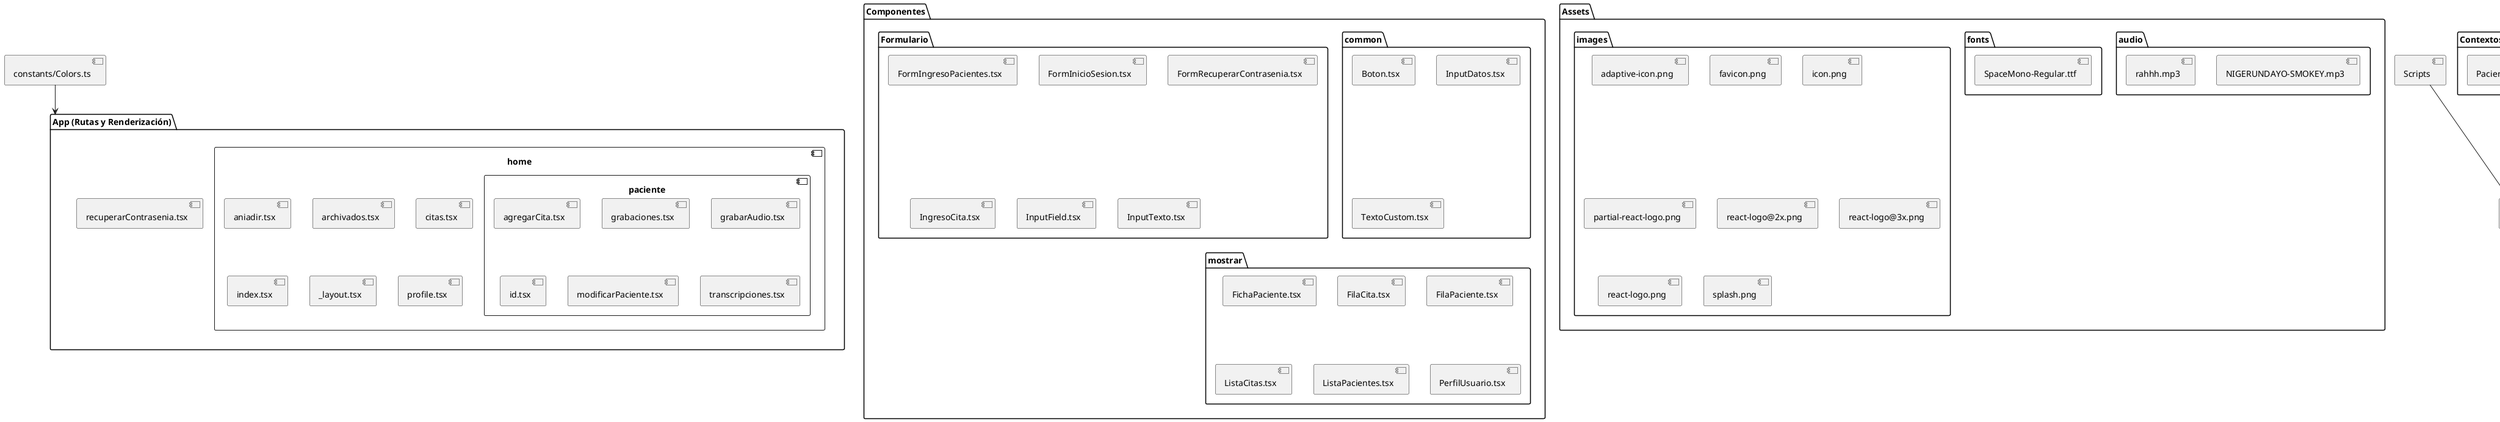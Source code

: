 @startuml
package "App (Rutas y Renderización)" {
  component "(home)" {
    [aniadir.tsx]
    [archivados.tsx]
    [citas.tsx]
    [index.tsx]
    [_layout.tsx]
    component "paciente" {
      [agregarCita.tsx]
      [grabaciones.tsx]
      [grabarAudio.tsx]
      [id.tsx]
      [modificarPaciente.tsx]
      [transcripciones.tsx]
    }
    [profile.tsx]
  }
  [index.tsx]
  [_layout.tsx]
  [recuperarContrasenia.tsx]
}

package "Componentes" {
  package "common" {
    [Boton.tsx]
    [InputDatos.tsx]
    [TextoCustom.tsx]
  }
  package "Formulario" {
    [FormIngresoPacientes.tsx]
    [FormInicioSesion.tsx]
    [FormRecuperarContrasenia.tsx]
    [IngresoCita.tsx]
    [InputField.tsx]
    [InputTexto.tsx]
  }
  package "mostrar" {
    [FichaPaciente.tsx]
    [FilaCita.tsx]
    [FilaPaciente.tsx]
    [ListaCitas.tsx]
    [ListaPacientes.tsx]
    [PerfilUsuario.tsx]
  }
}

package "Contextos" {
  [AuthContext.tsx]
  [PacienteContext.tsx]
}

package "Assets" {
  package "audio" {
    [NIGERUNDAYO-SMOKEY.mp3]
    [rahhh.mp3]
  }
  package "fonts" {
    [SpaceMono-Regular.ttf]
  }
  package "images" {
    [adaptive-icon.png]
    [favicon.png]
    [icon.png]
    [partial-react-logo.png]
    [react-logo@2x.png]
    [react-logo@3x.png]
    [react-logo.png]
    [splash.png]
  }
}

[constants/Colors.ts] --> "App (Rutas y Renderización)"
[AuthContext.tsx] --> [App]
[PacienteContext.tsx] --> [App]

[Scripts] --> [App]
@enduml
